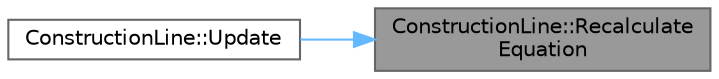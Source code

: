 digraph "ConstructionLine::RecalculateEquation"
{
 // LATEX_PDF_SIZE
  bgcolor="transparent";
  edge [fontname=Helvetica,fontsize=10,labelfontname=Helvetica,labelfontsize=10];
  node [fontname=Helvetica,fontsize=10,shape=box,height=0.2,width=0.9];
  rankdir="RL";
  Node1 [label="ConstructionLine::Recalculate\lEquation",height=0.2,width=0.4,color="gray40", fillcolor="grey60", style="filled", fontcolor="black",tooltip=" "];
  Node1 -> Node2 [dir="back",color="steelblue1",style="solid"];
  Node2 [label="ConstructionLine::Update",height=0.2,width=0.4,color="grey40", fillcolor="white", style="filled",URL="$class_construction_line.html#a6e1a0d334433fd5ec9fa5921e86e5f8d",tooltip="Update object because sth moved."];
}
